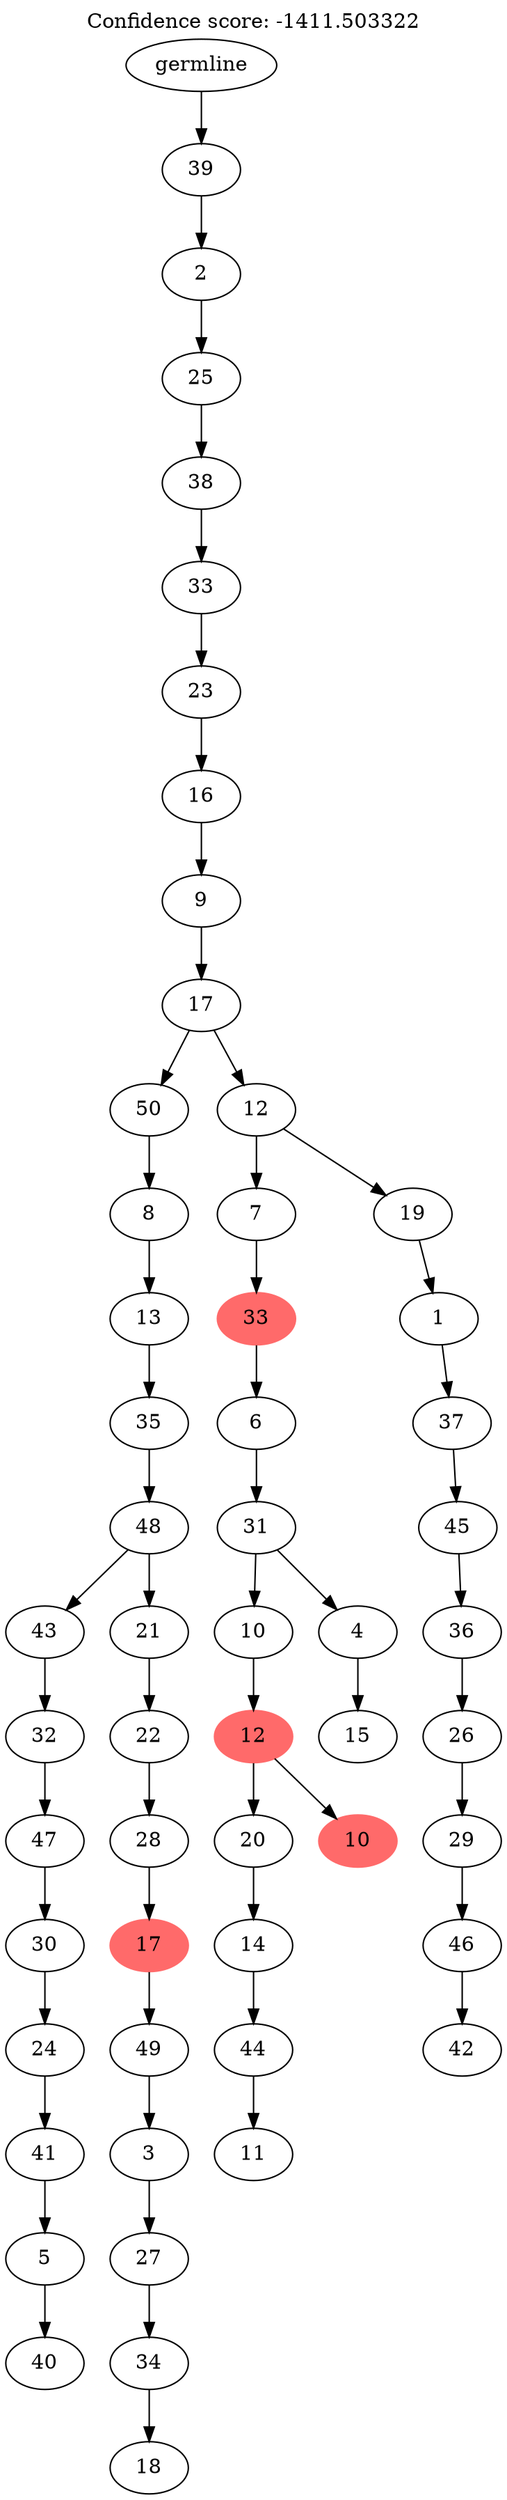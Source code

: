 digraph g {
	"53" -> "54";
	"54" [label="40"];
	"52" -> "53";
	"53" [label="5"];
	"51" -> "52";
	"52" [label="41"];
	"50" -> "51";
	"51" [label="24"];
	"49" -> "50";
	"50" [label="30"];
	"48" -> "49";
	"49" [label="47"];
	"47" -> "48";
	"48" [label="32"];
	"45" -> "46";
	"46" [label="18"];
	"44" -> "45";
	"45" [label="34"];
	"43" -> "44";
	"44" [label="27"];
	"42" -> "43";
	"43" [label="3"];
	"41" -> "42";
	"42" [label="49"];
	"40" -> "41";
	"41" [color=indianred1, style=filled, label="17"];
	"39" -> "40";
	"40" [label="28"];
	"38" -> "39";
	"39" [label="22"];
	"37" -> "38";
	"38" [label="21"];
	"37" -> "47";
	"47" [label="43"];
	"36" -> "37";
	"37" [label="48"];
	"35" -> "36";
	"36" [label="35"];
	"34" -> "35";
	"35" [label="13"];
	"33" -> "34";
	"34" [label="8"];
	"31" -> "32";
	"32" [label="11"];
	"30" -> "31";
	"31" [label="44"];
	"29" -> "30";
	"30" [label="14"];
	"27" -> "28";
	"28" [color=indianred1, style=filled, label="10"];
	"27" -> "29";
	"29" [label="20"];
	"26" -> "27";
	"27" [color=indianred1, style=filled, label="12"];
	"24" -> "25";
	"25" [label="15"];
	"23" -> "24";
	"24" [label="4"];
	"23" -> "26";
	"26" [label="10"];
	"22" -> "23";
	"23" [label="31"];
	"21" -> "22";
	"22" [label="6"];
	"20" -> "21";
	"21" [color=indianred1, style=filled, label="33"];
	"18" -> "19";
	"19" [label="42"];
	"17" -> "18";
	"18" [label="46"];
	"16" -> "17";
	"17" [label="29"];
	"15" -> "16";
	"16" [label="26"];
	"14" -> "15";
	"15" [label="36"];
	"13" -> "14";
	"14" [label="45"];
	"12" -> "13";
	"13" [label="37"];
	"11" -> "12";
	"12" [label="1"];
	"10" -> "11";
	"11" [label="19"];
	"10" -> "20";
	"20" [label="7"];
	"9" -> "10";
	"10" [label="12"];
	"9" -> "33";
	"33" [label="50"];
	"8" -> "9";
	"9" [label="17"];
	"7" -> "8";
	"8" [label="9"];
	"6" -> "7";
	"7" [label="16"];
	"5" -> "6";
	"6" [label="23"];
	"4" -> "5";
	"5" [label="33"];
	"3" -> "4";
	"4" [label="38"];
	"2" -> "3";
	"3" [label="25"];
	"1" -> "2";
	"2" [label="2"];
	"0" -> "1";
	"1" [label="39"];
	"0" [label="germline"];
	labelloc="t";
	label="Confidence score: -1411.503322";
}
